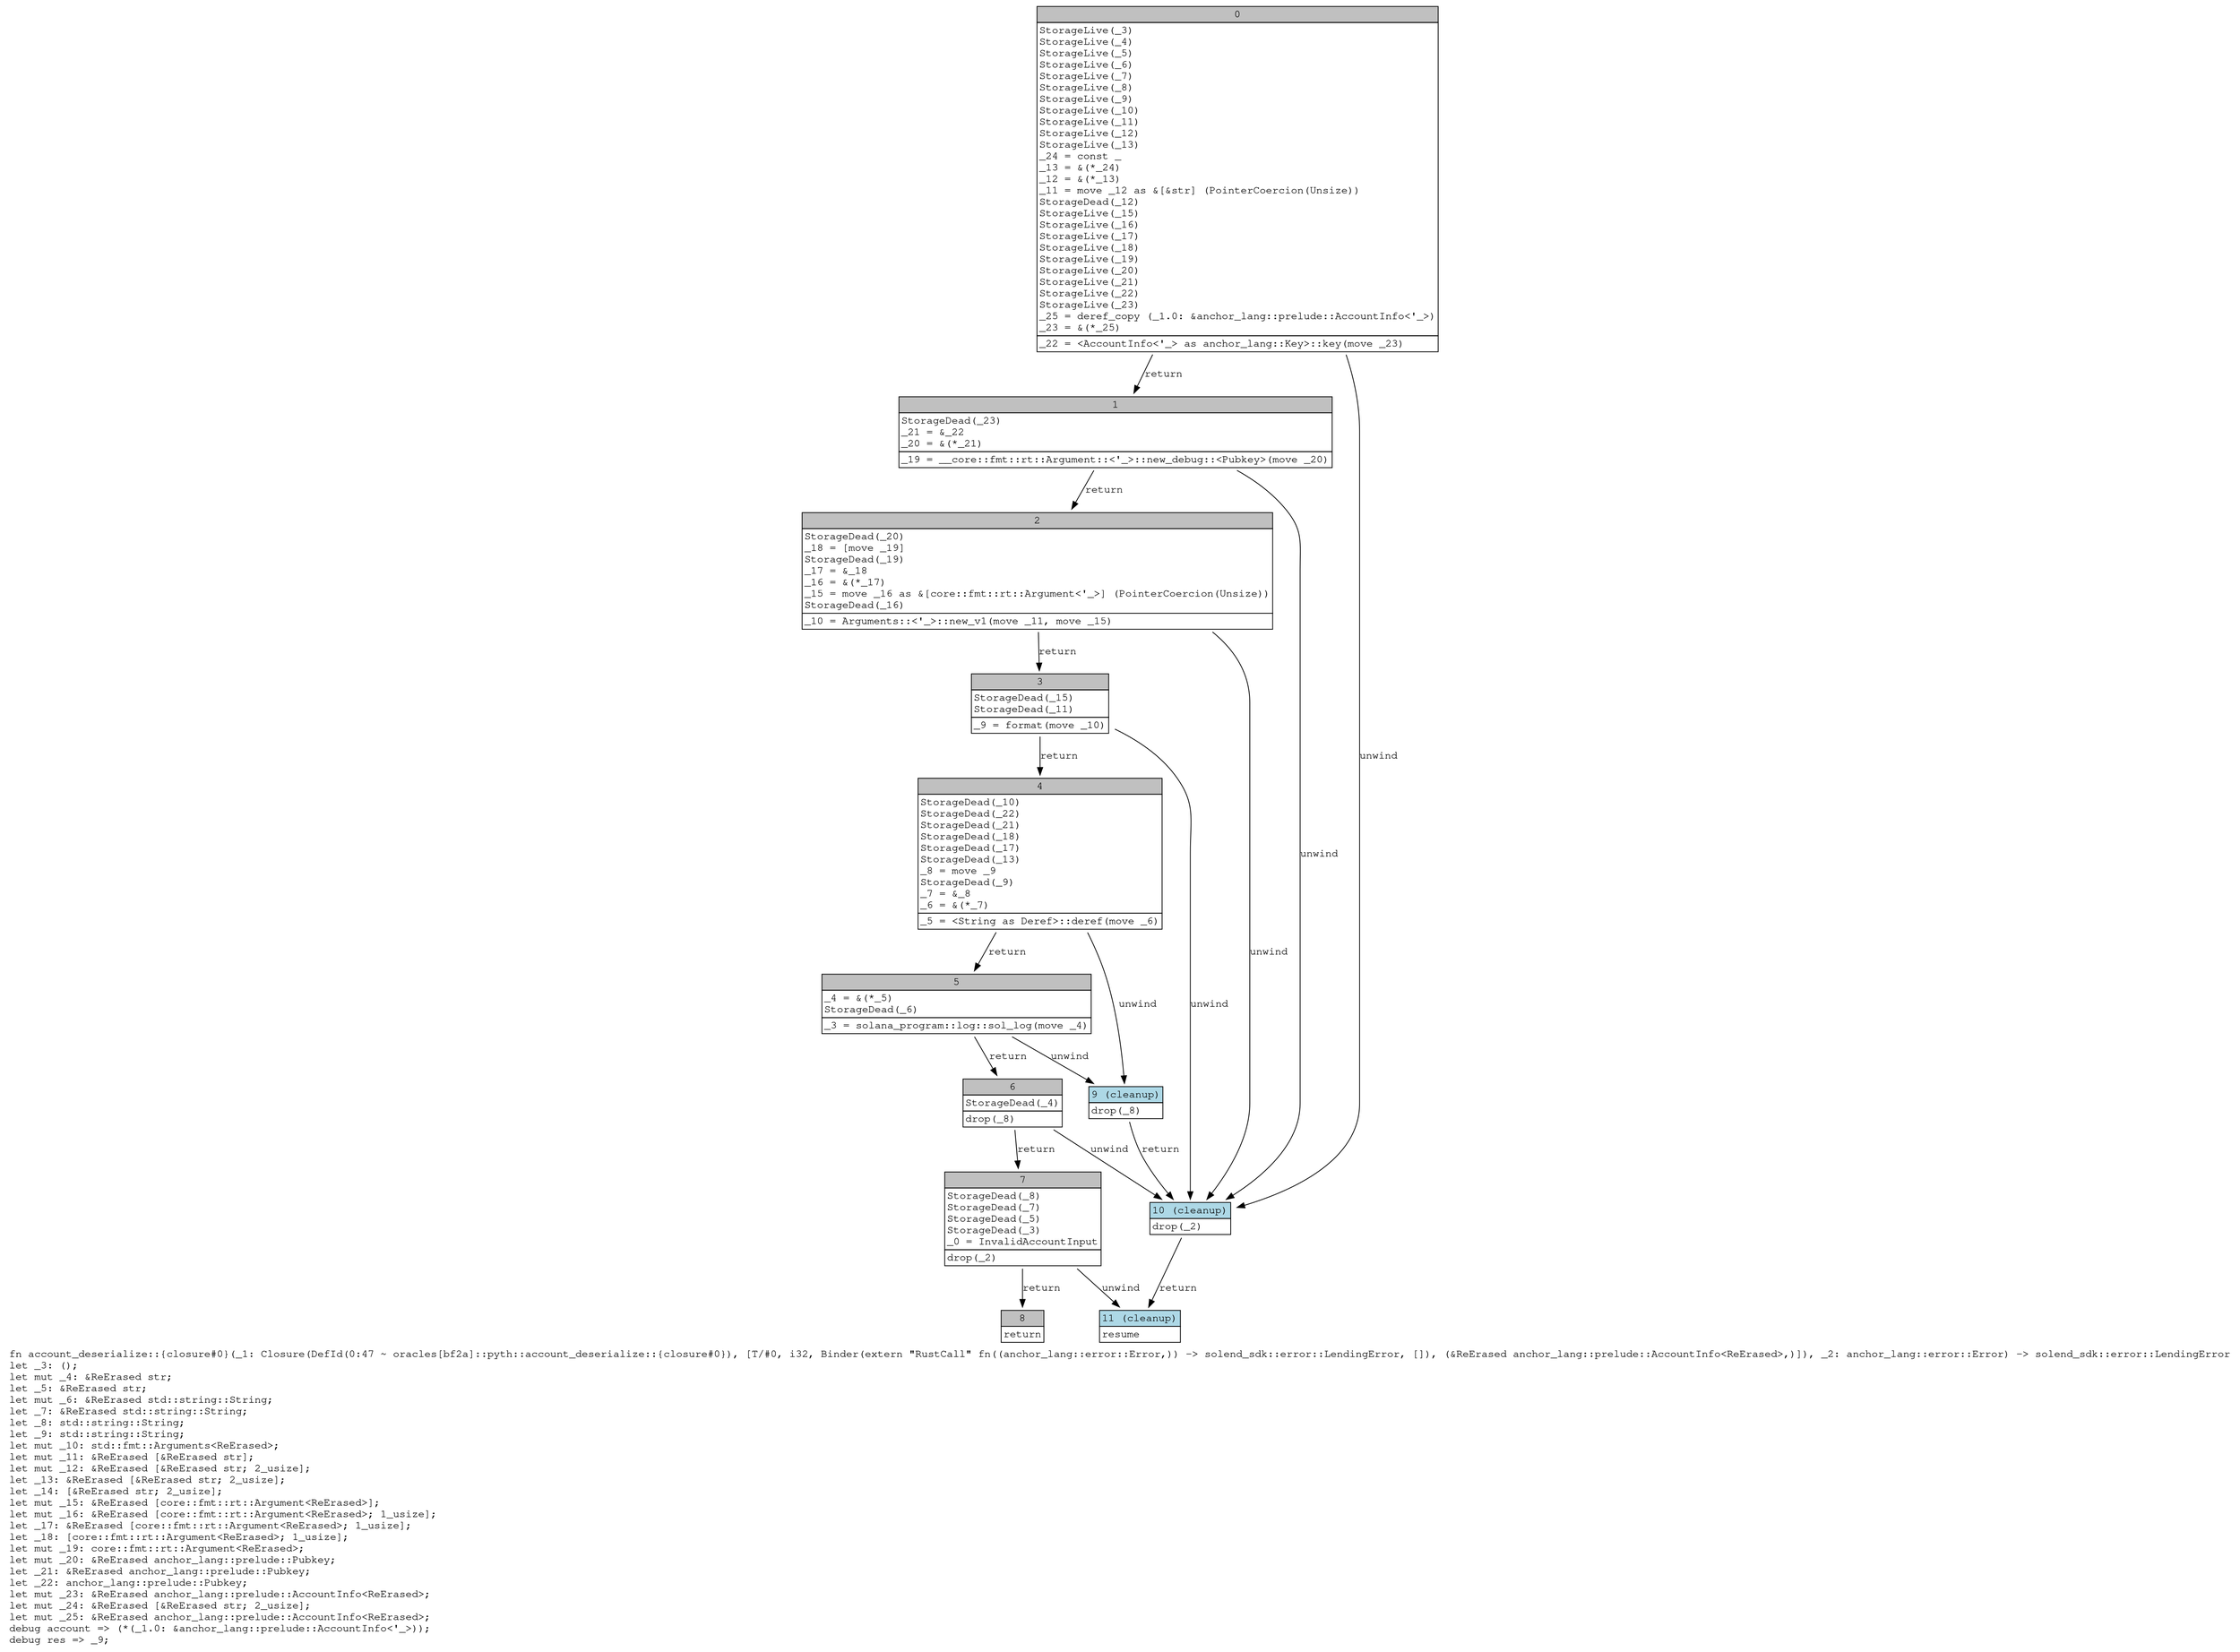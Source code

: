 digraph Mir_0_47 {
    graph [fontname="Courier, monospace"];
    node [fontname="Courier, monospace"];
    edge [fontname="Courier, monospace"];
    label=<fn account_deserialize::{closure#0}(_1: Closure(DefId(0:47 ~ oracles[bf2a]::pyth::account_deserialize::{closure#0}), [T/#0, i32, Binder(extern &quot;RustCall&quot; fn((anchor_lang::error::Error,)) -&gt; solend_sdk::error::LendingError, []), (&amp;ReErased anchor_lang::prelude::AccountInfo&lt;ReErased&gt;,)]), _2: anchor_lang::error::Error) -&gt; solend_sdk::error::LendingError<br align="left"/>let _3: ();<br align="left"/>let mut _4: &amp;ReErased str;<br align="left"/>let _5: &amp;ReErased str;<br align="left"/>let mut _6: &amp;ReErased std::string::String;<br align="left"/>let _7: &amp;ReErased std::string::String;<br align="left"/>let _8: std::string::String;<br align="left"/>let _9: std::string::String;<br align="left"/>let mut _10: std::fmt::Arguments&lt;ReErased&gt;;<br align="left"/>let mut _11: &amp;ReErased [&amp;ReErased str];<br align="left"/>let mut _12: &amp;ReErased [&amp;ReErased str; 2_usize];<br align="left"/>let _13: &amp;ReErased [&amp;ReErased str; 2_usize];<br align="left"/>let _14: [&amp;ReErased str; 2_usize];<br align="left"/>let mut _15: &amp;ReErased [core::fmt::rt::Argument&lt;ReErased&gt;];<br align="left"/>let mut _16: &amp;ReErased [core::fmt::rt::Argument&lt;ReErased&gt;; 1_usize];<br align="left"/>let _17: &amp;ReErased [core::fmt::rt::Argument&lt;ReErased&gt;; 1_usize];<br align="left"/>let _18: [core::fmt::rt::Argument&lt;ReErased&gt;; 1_usize];<br align="left"/>let mut _19: core::fmt::rt::Argument&lt;ReErased&gt;;<br align="left"/>let mut _20: &amp;ReErased anchor_lang::prelude::Pubkey;<br align="left"/>let _21: &amp;ReErased anchor_lang::prelude::Pubkey;<br align="left"/>let _22: anchor_lang::prelude::Pubkey;<br align="left"/>let mut _23: &amp;ReErased anchor_lang::prelude::AccountInfo&lt;ReErased&gt;;<br align="left"/>let mut _24: &amp;ReErased [&amp;ReErased str; 2_usize];<br align="left"/>let mut _25: &amp;ReErased anchor_lang::prelude::AccountInfo&lt;ReErased&gt;;<br align="left"/>debug account =&gt; (*(_1.0: &amp;anchor_lang::prelude::AccountInfo&lt;'_&gt;));<br align="left"/>debug res =&gt; _9;<br align="left"/>>;
    bb0__0_47 [shape="none", label=<<table border="0" cellborder="1" cellspacing="0"><tr><td bgcolor="gray" align="center" colspan="1">0</td></tr><tr><td align="left" balign="left">StorageLive(_3)<br/>StorageLive(_4)<br/>StorageLive(_5)<br/>StorageLive(_6)<br/>StorageLive(_7)<br/>StorageLive(_8)<br/>StorageLive(_9)<br/>StorageLive(_10)<br/>StorageLive(_11)<br/>StorageLive(_12)<br/>StorageLive(_13)<br/>_24 = const _<br/>_13 = &amp;(*_24)<br/>_12 = &amp;(*_13)<br/>_11 = move _12 as &amp;[&amp;str] (PointerCoercion(Unsize))<br/>StorageDead(_12)<br/>StorageLive(_15)<br/>StorageLive(_16)<br/>StorageLive(_17)<br/>StorageLive(_18)<br/>StorageLive(_19)<br/>StorageLive(_20)<br/>StorageLive(_21)<br/>StorageLive(_22)<br/>StorageLive(_23)<br/>_25 = deref_copy (_1.0: &amp;anchor_lang::prelude::AccountInfo&lt;'_&gt;)<br/>_23 = &amp;(*_25)<br/></td></tr><tr><td align="left">_22 = &lt;AccountInfo&lt;'_&gt; as anchor_lang::Key&gt;::key(move _23)</td></tr></table>>];
    bb1__0_47 [shape="none", label=<<table border="0" cellborder="1" cellspacing="0"><tr><td bgcolor="gray" align="center" colspan="1">1</td></tr><tr><td align="left" balign="left">StorageDead(_23)<br/>_21 = &amp;_22<br/>_20 = &amp;(*_21)<br/></td></tr><tr><td align="left">_19 = __core::fmt::rt::Argument::&lt;'_&gt;::new_debug::&lt;Pubkey&gt;(move _20)</td></tr></table>>];
    bb2__0_47 [shape="none", label=<<table border="0" cellborder="1" cellspacing="0"><tr><td bgcolor="gray" align="center" colspan="1">2</td></tr><tr><td align="left" balign="left">StorageDead(_20)<br/>_18 = [move _19]<br/>StorageDead(_19)<br/>_17 = &amp;_18<br/>_16 = &amp;(*_17)<br/>_15 = move _16 as &amp;[core::fmt::rt::Argument&lt;'_&gt;] (PointerCoercion(Unsize))<br/>StorageDead(_16)<br/></td></tr><tr><td align="left">_10 = Arguments::&lt;'_&gt;::new_v1(move _11, move _15)</td></tr></table>>];
    bb3__0_47 [shape="none", label=<<table border="0" cellborder="1" cellspacing="0"><tr><td bgcolor="gray" align="center" colspan="1">3</td></tr><tr><td align="left" balign="left">StorageDead(_15)<br/>StorageDead(_11)<br/></td></tr><tr><td align="left">_9 = format(move _10)</td></tr></table>>];
    bb4__0_47 [shape="none", label=<<table border="0" cellborder="1" cellspacing="0"><tr><td bgcolor="gray" align="center" colspan="1">4</td></tr><tr><td align="left" balign="left">StorageDead(_10)<br/>StorageDead(_22)<br/>StorageDead(_21)<br/>StorageDead(_18)<br/>StorageDead(_17)<br/>StorageDead(_13)<br/>_8 = move _9<br/>StorageDead(_9)<br/>_7 = &amp;_8<br/>_6 = &amp;(*_7)<br/></td></tr><tr><td align="left">_5 = &lt;String as Deref&gt;::deref(move _6)</td></tr></table>>];
    bb5__0_47 [shape="none", label=<<table border="0" cellborder="1" cellspacing="0"><tr><td bgcolor="gray" align="center" colspan="1">5</td></tr><tr><td align="left" balign="left">_4 = &amp;(*_5)<br/>StorageDead(_6)<br/></td></tr><tr><td align="left">_3 = solana_program::log::sol_log(move _4)</td></tr></table>>];
    bb6__0_47 [shape="none", label=<<table border="0" cellborder="1" cellspacing="0"><tr><td bgcolor="gray" align="center" colspan="1">6</td></tr><tr><td align="left" balign="left">StorageDead(_4)<br/></td></tr><tr><td align="left">drop(_8)</td></tr></table>>];
    bb7__0_47 [shape="none", label=<<table border="0" cellborder="1" cellspacing="0"><tr><td bgcolor="gray" align="center" colspan="1">7</td></tr><tr><td align="left" balign="left">StorageDead(_8)<br/>StorageDead(_7)<br/>StorageDead(_5)<br/>StorageDead(_3)<br/>_0 = InvalidAccountInput<br/></td></tr><tr><td align="left">drop(_2)</td></tr></table>>];
    bb8__0_47 [shape="none", label=<<table border="0" cellborder="1" cellspacing="0"><tr><td bgcolor="gray" align="center" colspan="1">8</td></tr><tr><td align="left">return</td></tr></table>>];
    bb9__0_47 [shape="none", label=<<table border="0" cellborder="1" cellspacing="0"><tr><td bgcolor="lightblue" align="center" colspan="1">9 (cleanup)</td></tr><tr><td align="left">drop(_8)</td></tr></table>>];
    bb10__0_47 [shape="none", label=<<table border="0" cellborder="1" cellspacing="0"><tr><td bgcolor="lightblue" align="center" colspan="1">10 (cleanup)</td></tr><tr><td align="left">drop(_2)</td></tr></table>>];
    bb11__0_47 [shape="none", label=<<table border="0" cellborder="1" cellspacing="0"><tr><td bgcolor="lightblue" align="center" colspan="1">11 (cleanup)</td></tr><tr><td align="left">resume</td></tr></table>>];
    bb0__0_47 -> bb1__0_47 [label="return"];
    bb0__0_47 -> bb10__0_47 [label="unwind"];
    bb1__0_47 -> bb2__0_47 [label="return"];
    bb1__0_47 -> bb10__0_47 [label="unwind"];
    bb2__0_47 -> bb3__0_47 [label="return"];
    bb2__0_47 -> bb10__0_47 [label="unwind"];
    bb3__0_47 -> bb4__0_47 [label="return"];
    bb3__0_47 -> bb10__0_47 [label="unwind"];
    bb4__0_47 -> bb5__0_47 [label="return"];
    bb4__0_47 -> bb9__0_47 [label="unwind"];
    bb5__0_47 -> bb6__0_47 [label="return"];
    bb5__0_47 -> bb9__0_47 [label="unwind"];
    bb6__0_47 -> bb7__0_47 [label="return"];
    bb6__0_47 -> bb10__0_47 [label="unwind"];
    bb7__0_47 -> bb8__0_47 [label="return"];
    bb7__0_47 -> bb11__0_47 [label="unwind"];
    bb9__0_47 -> bb10__0_47 [label="return"];
    bb10__0_47 -> bb11__0_47 [label="return"];
}
